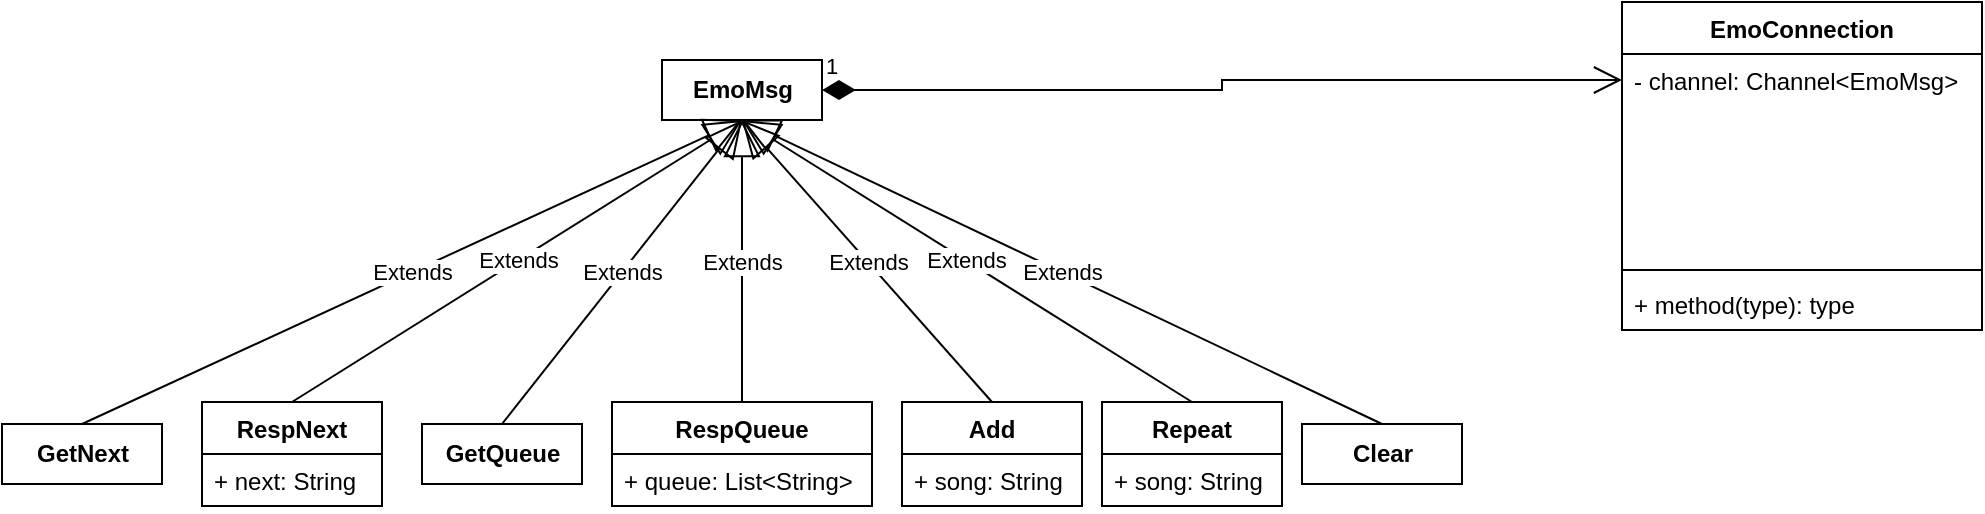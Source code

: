 <mxfile version="18.0.5"><diagram id="WhLFdJIu4JoKdsQVxTSh" name="Page-1"><mxGraphModel dx="1363" dy="756" grid="1" gridSize="10" guides="1" tooltips="1" connect="1" arrows="1" fold="1" page="1" pageScale="1" pageWidth="850" pageHeight="1100" math="0" shadow="0"><root><mxCell id="0"/><mxCell id="1" parent="0"/><mxCell id="f-nFeM5gbnQnb-y8Z_lo-11" value="&lt;b&gt;EmoMsg&lt;/b&gt;" style="html=1;" vertex="1" parent="1"><mxGeometry x="360" y="39" width="80" height="30" as="geometry"/></mxCell><mxCell id="f-nFeM5gbnQnb-y8Z_lo-12" value="Extends" style="endArrow=block;endSize=16;endFill=0;html=1;rounded=0;exitX=0.5;exitY=0;exitDx=0;exitDy=0;entryX=0.5;entryY=1;entryDx=0;entryDy=0;" edge="1" parent="1" source="f-nFeM5gbnQnb-y8Z_lo-20" target="f-nFeM5gbnQnb-y8Z_lo-11"><mxGeometry width="160" relative="1" as="geometry"><mxPoint x="310" y="390" as="sourcePoint"/><mxPoint x="470" y="390" as="targetPoint"/></mxGeometry></mxCell><mxCell id="f-nFeM5gbnQnb-y8Z_lo-20" value="&lt;b&gt;GetNext&lt;/b&gt;" style="html=1;" vertex="1" parent="1"><mxGeometry x="30" y="221" width="80" height="30" as="geometry"/></mxCell><mxCell id="f-nFeM5gbnQnb-y8Z_lo-21" value="RespNext" style="swimlane;fontStyle=1;align=center;verticalAlign=top;childLayout=stackLayout;horizontal=1;startSize=26;horizontalStack=0;resizeParent=1;resizeParentMax=0;resizeLast=0;collapsible=1;marginBottom=0;" vertex="1" parent="1"><mxGeometry x="130" y="210" width="90" height="52" as="geometry"/></mxCell><mxCell id="f-nFeM5gbnQnb-y8Z_lo-22" value="+ next: String" style="text;strokeColor=none;fillColor=none;align=left;verticalAlign=top;spacingLeft=4;spacingRight=4;overflow=hidden;rotatable=0;points=[[0,0.5],[1,0.5]];portConstraint=eastwest;" vertex="1" parent="f-nFeM5gbnQnb-y8Z_lo-21"><mxGeometry y="26" width="90" height="26" as="geometry"/></mxCell><mxCell id="f-nFeM5gbnQnb-y8Z_lo-23" value="Extends" style="endArrow=block;endSize=16;endFill=0;html=1;rounded=0;exitX=0.5;exitY=0;exitDx=0;exitDy=0;entryX=0.5;entryY=1;entryDx=0;entryDy=0;" edge="1" parent="1" source="f-nFeM5gbnQnb-y8Z_lo-21" target="f-nFeM5gbnQnb-y8Z_lo-11"><mxGeometry width="160" relative="1" as="geometry"><mxPoint x="70" y="140" as="sourcePoint"/><mxPoint x="140" y="90" as="targetPoint"/></mxGeometry></mxCell><mxCell id="f-nFeM5gbnQnb-y8Z_lo-24" value="&lt;b&gt;GetQueue&lt;/b&gt;" style="html=1;" vertex="1" parent="1"><mxGeometry x="240" y="221" width="80" height="30" as="geometry"/></mxCell><mxCell id="f-nFeM5gbnQnb-y8Z_lo-25" value="RespQueue" style="swimlane;fontStyle=1;align=center;verticalAlign=top;childLayout=stackLayout;horizontal=1;startSize=26;horizontalStack=0;resizeParent=1;resizeParentMax=0;resizeLast=0;collapsible=1;marginBottom=0;" vertex="1" parent="1"><mxGeometry x="335" y="210" width="130" height="52" as="geometry"/></mxCell><mxCell id="f-nFeM5gbnQnb-y8Z_lo-26" value="+ queue: List&lt;String&gt;" style="text;strokeColor=none;fillColor=none;align=left;verticalAlign=top;spacingLeft=4;spacingRight=4;overflow=hidden;rotatable=0;points=[[0,0.5],[1,0.5]];portConstraint=eastwest;" vertex="1" parent="f-nFeM5gbnQnb-y8Z_lo-25"><mxGeometry y="26" width="130" height="26" as="geometry"/></mxCell><mxCell id="f-nFeM5gbnQnb-y8Z_lo-27" value="Extends" style="endArrow=block;endSize=16;endFill=0;html=1;rounded=0;exitX=0.5;exitY=0;exitDx=0;exitDy=0;entryX=0.5;entryY=1;entryDx=0;entryDy=0;" edge="1" parent="1" source="f-nFeM5gbnQnb-y8Z_lo-24" target="f-nFeM5gbnQnb-y8Z_lo-11"><mxGeometry width="160" relative="1" as="geometry"><mxPoint x="175" y="140" as="sourcePoint"/><mxPoint x="410" y="79" as="targetPoint"/></mxGeometry></mxCell><mxCell id="f-nFeM5gbnQnb-y8Z_lo-28" value="Extends" style="endArrow=block;endSize=16;endFill=0;html=1;rounded=0;exitX=0.5;exitY=0;exitDx=0;exitDy=0;entryX=0.5;entryY=1;entryDx=0;entryDy=0;" edge="1" parent="1" source="f-nFeM5gbnQnb-y8Z_lo-25" target="f-nFeM5gbnQnb-y8Z_lo-11"><mxGeometry width="160" relative="1" as="geometry"><mxPoint x="280" y="151" as="sourcePoint"/><mxPoint x="410" y="79" as="targetPoint"/></mxGeometry></mxCell><mxCell id="f-nFeM5gbnQnb-y8Z_lo-29" value="Add" style="swimlane;fontStyle=1;align=center;verticalAlign=top;childLayout=stackLayout;horizontal=1;startSize=26;horizontalStack=0;resizeParent=1;resizeParentMax=0;resizeLast=0;collapsible=1;marginBottom=0;" vertex="1" parent="1"><mxGeometry x="480" y="210" width="90" height="52" as="geometry"/></mxCell><mxCell id="f-nFeM5gbnQnb-y8Z_lo-30" value="+ song: String" style="text;strokeColor=none;fillColor=none;align=left;verticalAlign=top;spacingLeft=4;spacingRight=4;overflow=hidden;rotatable=0;points=[[0,0.5],[1,0.5]];portConstraint=eastwest;" vertex="1" parent="f-nFeM5gbnQnb-y8Z_lo-29"><mxGeometry y="26" width="90" height="26" as="geometry"/></mxCell><mxCell id="f-nFeM5gbnQnb-y8Z_lo-32" value="Extends" style="endArrow=block;endSize=16;endFill=0;html=1;rounded=0;exitX=0.5;exitY=0;exitDx=0;exitDy=0;entryX=0.5;entryY=1;entryDx=0;entryDy=0;" edge="1" parent="1" source="f-nFeM5gbnQnb-y8Z_lo-29" target="f-nFeM5gbnQnb-y8Z_lo-11"><mxGeometry width="160" relative="1" as="geometry"><mxPoint x="410" y="220" as="sourcePoint"/><mxPoint x="410" y="79" as="targetPoint"/></mxGeometry></mxCell><mxCell id="f-nFeM5gbnQnb-y8Z_lo-33" value="Repeat" style="swimlane;fontStyle=1;align=center;verticalAlign=top;childLayout=stackLayout;horizontal=1;startSize=26;horizontalStack=0;resizeParent=1;resizeParentMax=0;resizeLast=0;collapsible=1;marginBottom=0;" vertex="1" parent="1"><mxGeometry x="580" y="210" width="90" height="52" as="geometry"/></mxCell><mxCell id="f-nFeM5gbnQnb-y8Z_lo-34" value="+ song: String" style="text;strokeColor=none;fillColor=none;align=left;verticalAlign=top;spacingLeft=4;spacingRight=4;overflow=hidden;rotatable=0;points=[[0,0.5],[1,0.5]];portConstraint=eastwest;" vertex="1" parent="f-nFeM5gbnQnb-y8Z_lo-33"><mxGeometry y="26" width="90" height="26" as="geometry"/></mxCell><mxCell id="f-nFeM5gbnQnb-y8Z_lo-35" value="Extends" style="endArrow=block;endSize=16;endFill=0;html=1;rounded=0;exitX=0.5;exitY=0;exitDx=0;exitDy=0;entryX=0.5;entryY=1;entryDx=0;entryDy=0;" edge="1" parent="1" source="f-nFeM5gbnQnb-y8Z_lo-33" target="f-nFeM5gbnQnb-y8Z_lo-11"><mxGeometry width="160" relative="1" as="geometry"><mxPoint x="535" y="220" as="sourcePoint"/><mxPoint x="410" y="79" as="targetPoint"/></mxGeometry></mxCell><mxCell id="f-nFeM5gbnQnb-y8Z_lo-36" value="&lt;b&gt;Clear&lt;/b&gt;" style="html=1;" vertex="1" parent="1"><mxGeometry x="680" y="221" width="80" height="30" as="geometry"/></mxCell><mxCell id="f-nFeM5gbnQnb-y8Z_lo-37" value="Extends" style="endArrow=block;endSize=16;endFill=0;html=1;rounded=0;exitX=0.5;exitY=0;exitDx=0;exitDy=0;entryX=0.5;entryY=1;entryDx=0;entryDy=0;" edge="1" parent="1" source="f-nFeM5gbnQnb-y8Z_lo-36" target="f-nFeM5gbnQnb-y8Z_lo-11"><mxGeometry width="160" relative="1" as="geometry"><mxPoint x="635" y="220" as="sourcePoint"/><mxPoint x="410" y="79" as="targetPoint"/></mxGeometry></mxCell><mxCell id="f-nFeM5gbnQnb-y8Z_lo-38" value="EmoConnection" style="swimlane;fontStyle=1;align=center;verticalAlign=top;childLayout=stackLayout;horizontal=1;startSize=26;horizontalStack=0;resizeParent=1;resizeParentMax=0;resizeLast=0;collapsible=1;marginBottom=0;" vertex="1" parent="1"><mxGeometry x="840" y="10" width="180" height="164" as="geometry"/></mxCell><mxCell id="f-nFeM5gbnQnb-y8Z_lo-43" value="- channel: Channel&lt;EmoMsg&gt;" style="text;strokeColor=none;fillColor=none;align=left;verticalAlign=top;spacingLeft=4;spacingRight=4;overflow=hidden;rotatable=0;points=[[0,0.5],[1,0.5]];portConstraint=eastwest;" vertex="1" parent="f-nFeM5gbnQnb-y8Z_lo-38"><mxGeometry y="26" width="180" height="26" as="geometry"/></mxCell><mxCell id="f-nFeM5gbnQnb-y8Z_lo-44" style="text;strokeColor=none;fillColor=none;align=left;verticalAlign=top;spacingLeft=4;spacingRight=4;overflow=hidden;rotatable=0;points=[[0,0.5],[1,0.5]];portConstraint=eastwest;" vertex="1" parent="f-nFeM5gbnQnb-y8Z_lo-38"><mxGeometry y="52" width="180" height="26" as="geometry"/></mxCell><mxCell id="f-nFeM5gbnQnb-y8Z_lo-45" style="text;strokeColor=none;fillColor=none;align=left;verticalAlign=top;spacingLeft=4;spacingRight=4;overflow=hidden;rotatable=0;points=[[0,0.5],[1,0.5]];portConstraint=eastwest;" vertex="1" parent="f-nFeM5gbnQnb-y8Z_lo-38"><mxGeometry y="78" width="180" height="26" as="geometry"/></mxCell><mxCell id="f-nFeM5gbnQnb-y8Z_lo-46" style="text;strokeColor=none;fillColor=none;align=left;verticalAlign=top;spacingLeft=4;spacingRight=4;overflow=hidden;rotatable=0;points=[[0,0.5],[1,0.5]];portConstraint=eastwest;perimeterSpacing=0;" vertex="1" parent="f-nFeM5gbnQnb-y8Z_lo-38"><mxGeometry y="104" width="180" height="26" as="geometry"/></mxCell><mxCell id="f-nFeM5gbnQnb-y8Z_lo-40" value="" style="line;strokeWidth=1;fillColor=none;align=left;verticalAlign=middle;spacingTop=-1;spacingLeft=3;spacingRight=3;rotatable=0;labelPosition=right;points=[];portConstraint=eastwest;" vertex="1" parent="f-nFeM5gbnQnb-y8Z_lo-38"><mxGeometry y="130" width="180" height="8" as="geometry"/></mxCell><mxCell id="f-nFeM5gbnQnb-y8Z_lo-41" value="+ method(type): type" style="text;strokeColor=none;fillColor=none;align=left;verticalAlign=top;spacingLeft=4;spacingRight=4;overflow=hidden;rotatable=0;points=[[0,0.5],[1,0.5]];portConstraint=eastwest;" vertex="1" parent="f-nFeM5gbnQnb-y8Z_lo-38"><mxGeometry y="138" width="180" height="26" as="geometry"/></mxCell><mxCell id="f-nFeM5gbnQnb-y8Z_lo-47" value="1" style="endArrow=open;html=1;endSize=12;startArrow=diamondThin;startSize=14;startFill=1;edgeStyle=orthogonalEdgeStyle;align=left;verticalAlign=bottom;rounded=0;exitX=1;exitY=0.5;exitDx=0;exitDy=0;entryX=0;entryY=0.5;entryDx=0;entryDy=0;" edge="1" parent="1" source="f-nFeM5gbnQnb-y8Z_lo-11" target="f-nFeM5gbnQnb-y8Z_lo-43"><mxGeometry x="-1" y="3" relative="1" as="geometry"><mxPoint x="720" y="260" as="sourcePoint"/><mxPoint x="880" y="260" as="targetPoint"/></mxGeometry></mxCell></root></mxGraphModel></diagram></mxfile>